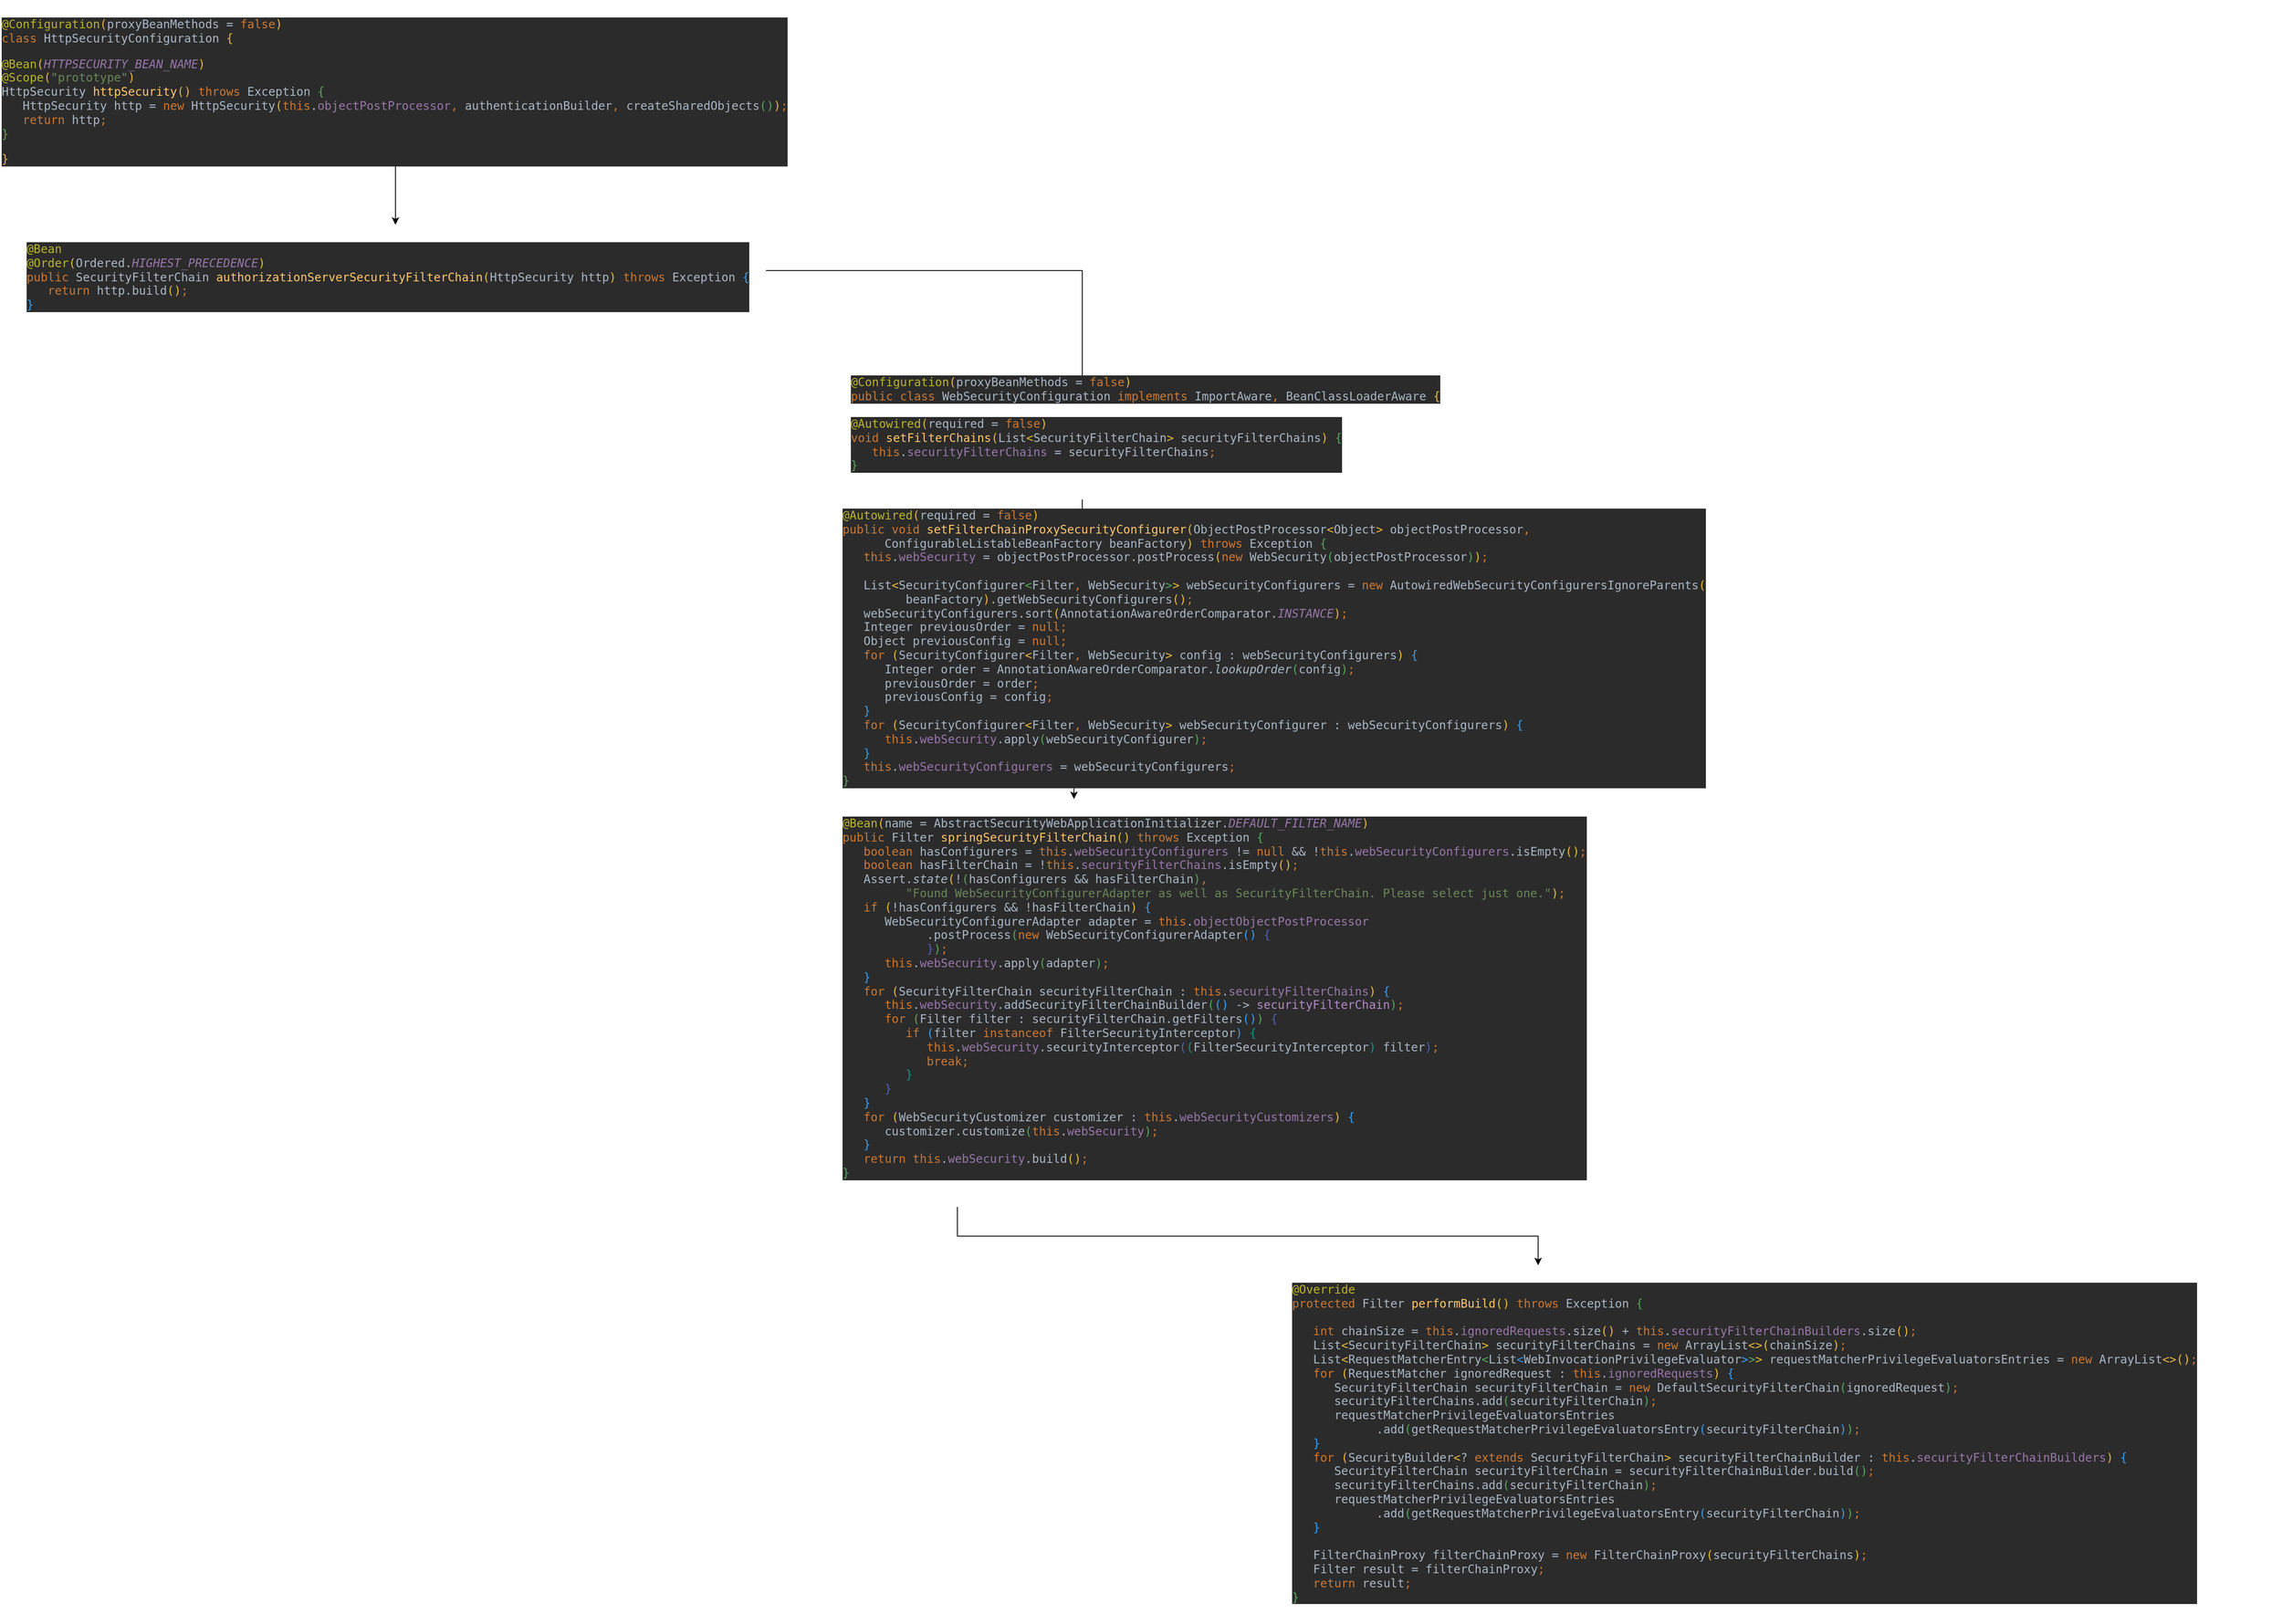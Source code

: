 <mxfile version="20.3.6" type="github">
  <diagram id="nQzbI4wFkc12O309aEYU" name="第 1 页">
    <mxGraphModel dx="1378" dy="936" grid="1" gridSize="10" guides="1" tooltips="1" connect="1" arrows="1" fold="1" page="1" pageScale="1" pageWidth="827" pageHeight="1169" math="0" shadow="0">
      <root>
        <mxCell id="0" />
        <mxCell id="1" parent="0" />
        <mxCell id="Jl6kpFa6PzPxEvhcqufj-4" style="edgeStyle=orthogonalEdgeStyle;rounded=0;orthogonalLoop=1;jettySize=auto;html=1;" edge="1" parent="1" source="Jl6kpFa6PzPxEvhcqufj-1" target="Jl6kpFa6PzPxEvhcqufj-3">
          <mxGeometry relative="1" as="geometry" />
        </mxCell>
        <mxCell id="Jl6kpFa6PzPxEvhcqufj-1" value="&lt;pre style=&quot;background-color:#2b2b2b;color:#a9b7c6;font-family:&#39;JetBrains Mono&#39;,monospace;font-size:10.5pt;&quot;&gt;&lt;pre style=&quot;font-family: &amp;quot;JetBrains Mono&amp;quot;, monospace; font-size: 10.5pt;&quot;&gt;&lt;span style=&quot;color:#bbb529;&quot;&gt;@Configuration&lt;/span&gt;&lt;span style=&quot;color:#e8ba36;&quot;&gt;(&lt;/span&gt;proxyBeanMethods = &lt;span style=&quot;color:#cc7832;&quot;&gt;false&lt;/span&gt;&lt;span style=&quot;color:#e8ba36;&quot;&gt;)&lt;br&gt;&lt;/span&gt;&lt;span style=&quot;color:#cc7832;&quot;&gt;class &lt;/span&gt;HttpSecurityConfiguration &lt;span style=&quot;color:#e8ba36;&quot;&gt;{&lt;/span&gt;&lt;/pre&gt;&lt;pre style=&quot;font-family: &amp;quot;JetBrains Mono&amp;quot;, monospace; font-size: 10.5pt;&quot;&gt;&lt;span style=&quot;color:#bbb529;&quot;&gt;@Bean&lt;/span&gt;&lt;span style=&quot;color:#e8ba36;&quot;&gt;(&lt;/span&gt;&lt;span style=&quot;color:#9876aa;font-style:italic;&quot;&gt;HTTPSECURITY_BEAN_NAME&lt;/span&gt;&lt;span style=&quot;color:#e8ba36;&quot;&gt;)&lt;br&gt;&lt;/span&gt;&lt;span style=&quot;color:#bbb529;&quot;&gt;@Scope&lt;/span&gt;&lt;span style=&quot;color:#e8ba36;&quot;&gt;(&lt;/span&gt;&lt;span style=&quot;color:#6a8759;&quot;&gt;&quot;prototype&quot;&lt;/span&gt;&lt;span style=&quot;color:#e8ba36;&quot;&gt;)&lt;br&gt;&lt;/span&gt;HttpSecurity &lt;span style=&quot;color:#ffc66d;&quot;&gt;httpSecurity&lt;/span&gt;&lt;span style=&quot;color:#e8ba36;&quot;&gt;() &lt;/span&gt;&lt;span style=&quot;color:#cc7832;&quot;&gt;throws &lt;/span&gt;Exception &lt;span style=&quot;color:#54a857;&quot;&gt;{&lt;/span&gt;&lt;span style=&quot;color:#cc7832;&quot;&gt;&lt;br&gt;&lt;/span&gt;&lt;span style=&quot;color:#cc7832;&quot;&gt;   &lt;/span&gt;HttpSecurity http = &lt;span style=&quot;color:#cc7832;&quot;&gt;new &lt;/span&gt;HttpSecurity&lt;span style=&quot;color:#e8ba36;&quot;&gt;(&lt;/span&gt;&lt;span style=&quot;color:#cc7832;&quot;&gt;this&lt;/span&gt;.&lt;span style=&quot;color:#9876aa;&quot;&gt;objectPostProcessor&lt;/span&gt;&lt;span style=&quot;color:#cc7832;&quot;&gt;, &lt;/span&gt;authenticationBuilder&lt;span style=&quot;color:#cc7832;&quot;&gt;, &lt;/span&gt;createSharedObjects&lt;span style=&quot;color:#54a857;&quot;&gt;()&lt;/span&gt;&lt;span style=&quot;color:#e8ba36;&quot;&gt;)&lt;/span&gt;&lt;span style=&quot;color:#cc7832;&quot;&gt;;&lt;/span&gt;&lt;span style=&quot;color:#cc7832;&quot;&gt;&lt;br&gt;&lt;/span&gt;&lt;span style=&quot;color:#cc7832;&quot;&gt;   return &lt;/span&gt;http&lt;span style=&quot;color:#cc7832;&quot;&gt;;&lt;br&gt;&lt;/span&gt;&lt;span style=&quot;color:#54a857;&quot;&gt;}&lt;/span&gt;&lt;/pre&gt;&lt;pre style=&quot;font-family: &amp;quot;JetBrains Mono&amp;quot;, monospace; font-size: 10.5pt;&quot;&gt;&lt;span style=&quot;color:#e8ba36;&quot;&gt;}&lt;/span&gt;&lt;/pre&gt;&lt;/pre&gt;" style="text;whiteSpace=wrap;html=1;" vertex="1" parent="1">
          <mxGeometry x="40" y="80" width="950" height="200" as="geometry" />
        </mxCell>
        <mxCell id="Jl6kpFa6PzPxEvhcqufj-8" style="edgeStyle=orthogonalEdgeStyle;rounded=0;orthogonalLoop=1;jettySize=auto;html=1;" edge="1" parent="1" source="Jl6kpFa6PzPxEvhcqufj-3" target="Jl6kpFa6PzPxEvhcqufj-7">
          <mxGeometry relative="1" as="geometry" />
        </mxCell>
        <mxCell id="Jl6kpFa6PzPxEvhcqufj-3" value="&lt;pre style=&quot;background-color:#2b2b2b;color:#a9b7c6;font-family:&#39;JetBrains Mono&#39;,monospace;font-size:10.5pt;&quot;&gt;&lt;span style=&quot;color:#bbb529;&quot;&gt;@Bean&lt;br&gt;&lt;/span&gt;&lt;span style=&quot;color:#bbb529;&quot;&gt;@Order&lt;/span&gt;&lt;span style=&quot;color:#e8ba36;&quot;&gt;(&lt;/span&gt;Ordered.&lt;span style=&quot;color:#9876aa;font-style:italic;&quot;&gt;HIGHEST_PRECEDENCE&lt;/span&gt;&lt;span style=&quot;color:#e8ba36;&quot;&gt;)&lt;br&gt;&lt;/span&gt;&lt;span style=&quot;color:#cc7832;&quot;&gt;public &lt;/span&gt;SecurityFilterChain &lt;span style=&quot;color:#ffc66d;&quot;&gt;authorizationServerSecurityFilterChain&lt;/span&gt;&lt;span style=&quot;color:#e8ba36;&quot;&gt;(&lt;/span&gt;HttpSecurity http&lt;span style=&quot;color:#e8ba36;&quot;&gt;) &lt;/span&gt;&lt;span style=&quot;color:#cc7832;&quot;&gt;throws &lt;/span&gt;Exception &lt;span style=&quot;color:#359ff4;&quot;&gt;{&lt;/span&gt;&lt;span style=&quot;color:#cc7832;&quot;&gt;&lt;br&gt;&lt;/span&gt;&lt;span style=&quot;color:#cc7832;&quot;&gt;   return &lt;/span&gt;http.build&lt;span style=&quot;color:#e8ba36;&quot;&gt;()&lt;/span&gt;&lt;span style=&quot;color:#cc7832;&quot;&gt;;&lt;br&gt;&lt;/span&gt;&lt;span style=&quot;color:#359ff4;&quot;&gt;}&lt;/span&gt;&lt;/pre&gt;" style="text;whiteSpace=wrap;html=1;" vertex="1" parent="1">
          <mxGeometry x="70" y="350" width="890" height="110" as="geometry" />
        </mxCell>
        <mxCell id="Jl6kpFa6PzPxEvhcqufj-10" style="edgeStyle=orthogonalEdgeStyle;rounded=0;orthogonalLoop=1;jettySize=auto;html=1;" edge="1" parent="1" source="Jl6kpFa6PzPxEvhcqufj-7" target="Jl6kpFa6PzPxEvhcqufj-9">
          <mxGeometry relative="1" as="geometry" />
        </mxCell>
        <mxCell id="Jl6kpFa6PzPxEvhcqufj-7" value="&lt;pre style=&quot;background-color:#2b2b2b;color:#a9b7c6;font-family:&#39;JetBrains Mono&#39;,monospace;font-size:10.5pt;&quot;&gt;&lt;span style=&quot;color:#bbb529;&quot;&gt;@Autowired&lt;/span&gt;&lt;span style=&quot;color:#e8ba36;&quot;&gt;(&lt;/span&gt;required = &lt;span style=&quot;color:#cc7832;&quot;&gt;false&lt;/span&gt;&lt;span style=&quot;color:#e8ba36;&quot;&gt;)&lt;br&gt;&lt;/span&gt;&lt;span style=&quot;color:#cc7832;&quot;&gt;void &lt;/span&gt;&lt;span style=&quot;color:#ffc66d;&quot;&gt;setFilterChains&lt;/span&gt;&lt;span style=&quot;color:#e8ba36;&quot;&gt;(&lt;/span&gt;List&lt;span style=&quot;color:#e8ba36;&quot;&gt;&amp;lt;&lt;/span&gt;SecurityFilterChain&lt;span style=&quot;color:#e8ba36;&quot;&gt;&amp;gt; &lt;/span&gt;securityFilterChains&lt;span style=&quot;color:#e8ba36;&quot;&gt;) &lt;/span&gt;&lt;span style=&quot;color:#54a857;&quot;&gt;{&lt;br&gt;&lt;/span&gt;&lt;span style=&quot;color:#54a857;&quot;&gt;   &lt;/span&gt;&lt;span style=&quot;color:#cc7832;&quot;&gt;this&lt;/span&gt;.&lt;span style=&quot;color:#9876aa;&quot;&gt;securityFilterChains &lt;/span&gt;= securityFilterChains&lt;span style=&quot;color:#cc7832;&quot;&gt;;&lt;br&gt;&lt;/span&gt;&lt;span style=&quot;color:#54a857;&quot;&gt;}&lt;/span&gt;&lt;/pre&gt;" style="text;whiteSpace=wrap;html=1;" vertex="1" parent="1">
          <mxGeometry x="1060" y="560" width="560" height="120" as="geometry" />
        </mxCell>
        <mxCell id="Jl6kpFa6PzPxEvhcqufj-15" style="edgeStyle=orthogonalEdgeStyle;rounded=0;orthogonalLoop=1;jettySize=auto;html=1;exitX=0.25;exitY=1;exitDx=0;exitDy=0;entryX=0.25;entryY=0;entryDx=0;entryDy=0;" edge="1" parent="1" source="Jl6kpFa6PzPxEvhcqufj-9" target="Jl6kpFa6PzPxEvhcqufj-12">
          <mxGeometry relative="1" as="geometry" />
        </mxCell>
        <mxCell id="Jl6kpFa6PzPxEvhcqufj-9" value="&lt;meta charset=&quot;utf-8&quot;&gt;&lt;pre style=&quot;font-style: normal; font-variant-ligatures: normal; font-variant-caps: normal; font-weight: 400; letter-spacing: normal; orphans: 2; text-align: left; text-indent: 0px; text-transform: none; widows: 2; word-spacing: 0px; -webkit-text-stroke-width: 0px; text-decoration-thickness: initial; text-decoration-style: initial; text-decoration-color: initial; background-color: rgb(43, 43, 43); color: rgb(169, 183, 198); font-family: &amp;quot;JetBrains Mono&amp;quot;, monospace; font-size: 10.5pt;&quot;&gt;&lt;span style=&quot;color: rgb(187, 181, 41);&quot;&gt;@Bean&lt;/span&gt;&lt;span style=&quot;color: rgb(232, 186, 54);&quot;&gt;(&lt;/span&gt;name = AbstractSecurityWebApplicationInitializer.&lt;span style=&quot;color: rgb(152, 118, 170); font-style: italic;&quot;&gt;DEFAULT_FILTER_NAME&lt;/span&gt;&lt;span style=&quot;color: rgb(232, 186, 54);&quot;&gt;)&lt;br&gt;&lt;/span&gt;&lt;span style=&quot;color: rgb(204, 120, 50);&quot;&gt;public &lt;/span&gt;Filter &lt;span style=&quot;color: rgb(255, 198, 109);&quot;&gt;springSecurityFilterChain&lt;/span&gt;&lt;span style=&quot;color: rgb(232, 186, 54);&quot;&gt;() &lt;/span&gt;&lt;span style=&quot;color: rgb(204, 120, 50);&quot;&gt;throws &lt;/span&gt;Exception &lt;span style=&quot;color: rgb(84, 168, 87);&quot;&gt;{&lt;br&gt;&lt;/span&gt;&lt;span style=&quot;color: rgb(84, 168, 87);&quot;&gt;   &lt;/span&gt;&lt;span style=&quot;color: rgb(204, 120, 50);&quot;&gt;boolean &lt;/span&gt;hasConfigurers = &lt;span style=&quot;color: rgb(204, 120, 50);&quot;&gt;this&lt;/span&gt;.&lt;span style=&quot;color: rgb(152, 118, 170);&quot;&gt;webSecurityConfigurers &lt;/span&gt;!= &lt;span style=&quot;color: rgb(204, 120, 50);&quot;&gt;null &lt;/span&gt;&amp;amp;&amp;amp; !&lt;span style=&quot;color: rgb(204, 120, 50);&quot;&gt;this&lt;/span&gt;.&lt;span style=&quot;color: rgb(152, 118, 170);&quot;&gt;webSecurityConfigurers&lt;/span&gt;.isEmpty&lt;span style=&quot;color: rgb(232, 186, 54);&quot;&gt;()&lt;/span&gt;&lt;span style=&quot;color: rgb(204, 120, 50);&quot;&gt;;&lt;br&gt;&lt;/span&gt;&lt;span style=&quot;color: rgb(204, 120, 50);&quot;&gt;   boolean &lt;/span&gt;hasFilterChain = !&lt;span style=&quot;color: rgb(204, 120, 50);&quot;&gt;this&lt;/span&gt;.&lt;span style=&quot;color: rgb(152, 118, 170);&quot;&gt;securityFilterChains&lt;/span&gt;.isEmpty&lt;span style=&quot;color: rgb(232, 186, 54);&quot;&gt;()&lt;/span&gt;&lt;span style=&quot;color: rgb(204, 120, 50);&quot;&gt;;&lt;br&gt;&lt;/span&gt;&lt;span style=&quot;color: rgb(204, 120, 50);&quot;&gt;   &lt;/span&gt;Assert.&lt;span style=&quot;font-style: italic;&quot;&gt;state&lt;/span&gt;&lt;span style=&quot;color: rgb(232, 186, 54);&quot;&gt;(&lt;/span&gt;!&lt;span style=&quot;color: rgb(84, 168, 87);&quot;&gt;(&lt;/span&gt;hasConfigurers &amp;amp;&amp;amp; hasFilterChain&lt;span style=&quot;color: rgb(84, 168, 87);&quot;&gt;)&lt;/span&gt;&lt;span style=&quot;color: rgb(204, 120, 50);&quot;&gt;,&lt;br&gt;&lt;/span&gt;&lt;span style=&quot;color: rgb(204, 120, 50);&quot;&gt;         &lt;/span&gt;&lt;span style=&quot;color: rgb(106, 135, 89);&quot;&gt;&quot;Found WebSecurityConfigurerAdapter as well as SecurityFilterChain. Please select just one.&quot;&lt;/span&gt;&lt;span style=&quot;color: rgb(232, 186, 54);&quot;&gt;)&lt;/span&gt;&lt;span style=&quot;color: rgb(204, 120, 50);&quot;&gt;;&lt;br&gt;&lt;/span&gt;&lt;span style=&quot;color: rgb(204, 120, 50);&quot;&gt;   if &lt;/span&gt;&lt;span style=&quot;color: rgb(232, 186, 54);&quot;&gt;(&lt;/span&gt;!hasConfigurers &amp;amp;&amp;amp; !hasFilterChain&lt;span style=&quot;color: rgb(232, 186, 54);&quot;&gt;) &lt;/span&gt;&lt;span style=&quot;color: rgb(53, 159, 244);&quot;&gt;{&lt;br&gt;&lt;/span&gt;&lt;span style=&quot;color: rgb(53, 159, 244);&quot;&gt;      &lt;/span&gt;WebSecurityConfigurerAdapter adapter = &lt;span style=&quot;color: rgb(204, 120, 50);&quot;&gt;this&lt;/span&gt;.&lt;span style=&quot;color: rgb(152, 118, 170);&quot;&gt;objectObjectPostProcessor&lt;br&gt;&lt;/span&gt;&lt;span style=&quot;color: rgb(152, 118, 170);&quot;&gt;            &lt;/span&gt;.postProcess&lt;span style=&quot;color: rgb(84, 168, 87);&quot;&gt;(&lt;/span&gt;&lt;span style=&quot;color: rgb(204, 120, 50);&quot;&gt;new &lt;/span&gt;WebSecurityConfigurerAdapter&lt;span style=&quot;color: rgb(53, 159, 244);&quot;&gt;() &lt;/span&gt;&lt;span style=&quot;color: rgb(80, 96, 187);&quot;&gt;{&lt;br&gt;&lt;/span&gt;&lt;span style=&quot;color: rgb(80, 96, 187);&quot;&gt;            }&lt;/span&gt;&lt;span style=&quot;color: rgb(84, 168, 87);&quot;&gt;)&lt;/span&gt;&lt;span style=&quot;color: rgb(204, 120, 50);&quot;&gt;;&lt;br&gt;&lt;/span&gt;&lt;span style=&quot;color: rgb(204, 120, 50);&quot;&gt;      this&lt;/span&gt;.&lt;span style=&quot;color: rgb(152, 118, 170);&quot;&gt;webSecurity&lt;/span&gt;.apply&lt;span style=&quot;color: rgb(84, 168, 87);&quot;&gt;(&lt;/span&gt;adapter&lt;span style=&quot;color: rgb(84, 168, 87);&quot;&gt;)&lt;/span&gt;&lt;span style=&quot;color: rgb(204, 120, 50);&quot;&gt;;&lt;br&gt;&lt;/span&gt;&lt;span style=&quot;color: rgb(204, 120, 50);&quot;&gt;   &lt;/span&gt;&lt;span style=&quot;color: rgb(53, 159, 244);&quot;&gt;}&lt;br&gt;&lt;/span&gt;&lt;span style=&quot;color: rgb(53, 159, 244);&quot;&gt;   &lt;/span&gt;&lt;span style=&quot;color: rgb(204, 120, 50);&quot;&gt;for &lt;/span&gt;&lt;span style=&quot;color: rgb(232, 186, 54);&quot;&gt;(&lt;/span&gt;SecurityFilterChain securityFilterChain : &lt;span style=&quot;color: rgb(204, 120, 50);&quot;&gt;this&lt;/span&gt;.&lt;span style=&quot;color: rgb(152, 118, 170);&quot;&gt;securityFilterChains&lt;/span&gt;&lt;span style=&quot;color: rgb(232, 186, 54);&quot;&gt;) &lt;/span&gt;&lt;span style=&quot;color: rgb(53, 159, 244);&quot;&gt;{&lt;br&gt;&lt;/span&gt;&lt;span style=&quot;color: rgb(53, 159, 244);&quot;&gt;      &lt;/span&gt;&lt;span style=&quot;color: rgb(204, 120, 50);&quot;&gt;this&lt;/span&gt;.&lt;span style=&quot;color: rgb(152, 118, 170);&quot;&gt;webSecurity&lt;/span&gt;.addSecurityFilterChainBuilder&lt;span style=&quot;color: rgb(84, 168, 87);&quot;&gt;(&lt;/span&gt;&lt;span style=&quot;color: rgb(53, 159, 244);&quot;&gt;() &lt;/span&gt;-&amp;gt; &lt;span style=&quot;color: rgb(179, 137, 197);&quot;&gt;securityFilterChain&lt;/span&gt;&lt;span style=&quot;color: rgb(84, 168, 87);&quot;&gt;)&lt;/span&gt;&lt;span style=&quot;color: rgb(204, 120, 50);&quot;&gt;;&lt;br&gt;&lt;/span&gt;&lt;span style=&quot;color: rgb(204, 120, 50);&quot;&gt;      for &lt;/span&gt;&lt;span style=&quot;color: rgb(84, 168, 87);&quot;&gt;(&lt;/span&gt;Filter filter : securityFilterChain.getFilters&lt;span style=&quot;color: rgb(53, 159, 244);&quot;&gt;()&lt;/span&gt;&lt;span style=&quot;color: rgb(84, 168, 87);&quot;&gt;) &lt;/span&gt;&lt;span style=&quot;color: rgb(80, 96, 187);&quot;&gt;{&lt;br&gt;&lt;/span&gt;&lt;span style=&quot;color: rgb(80, 96, 187);&quot;&gt;         &lt;/span&gt;&lt;span style=&quot;color: rgb(204, 120, 50);&quot;&gt;if &lt;/span&gt;&lt;span style=&quot;color: rgb(53, 159, 244);&quot;&gt;(&lt;/span&gt;filter &lt;span style=&quot;color: rgb(204, 120, 50);&quot;&gt;instanceof &lt;/span&gt;FilterSecurityInterceptor&lt;span style=&quot;color: rgb(53, 159, 244);&quot;&gt;) &lt;/span&gt;&lt;span style=&quot;color: rgb(23, 147, 135);&quot;&gt;{&lt;br&gt;&lt;/span&gt;&lt;span style=&quot;color: rgb(23, 147, 135);&quot;&gt;            &lt;/span&gt;&lt;span style=&quot;color: rgb(204, 120, 50);&quot;&gt;this&lt;/span&gt;.&lt;span style=&quot;color: rgb(152, 118, 170);&quot;&gt;webSecurity&lt;/span&gt;.securityInterceptor&lt;span style=&quot;color: rgb(80, 96, 187);&quot;&gt;(&lt;/span&gt;&lt;span style=&quot;color: rgb(23, 147, 135);&quot;&gt;(&lt;/span&gt;FilterSecurityInterceptor&lt;span style=&quot;color: rgb(23, 147, 135);&quot;&gt;) &lt;/span&gt;filter&lt;span style=&quot;color: rgb(80, 96, 187);&quot;&gt;)&lt;/span&gt;&lt;span style=&quot;color: rgb(204, 120, 50);&quot;&gt;;&lt;br&gt;&lt;/span&gt;&lt;span style=&quot;color: rgb(204, 120, 50);&quot;&gt;            break;&lt;br&gt;&lt;/span&gt;&lt;span style=&quot;color: rgb(204, 120, 50);&quot;&gt;         &lt;/span&gt;&lt;span style=&quot;color: rgb(23, 147, 135);&quot;&gt;}&lt;br&gt;&lt;/span&gt;&lt;span style=&quot;color: rgb(23, 147, 135);&quot;&gt;      &lt;/span&gt;&lt;span style=&quot;color: rgb(80, 96, 187);&quot;&gt;}&lt;br&gt;&lt;/span&gt;&lt;span style=&quot;color: rgb(80, 96, 187);&quot;&gt;   &lt;/span&gt;&lt;span style=&quot;color: rgb(53, 159, 244);&quot;&gt;}&lt;br&gt;&lt;/span&gt;&lt;span style=&quot;color: rgb(53, 159, 244);&quot;&gt;   &lt;/span&gt;&lt;span style=&quot;color: rgb(204, 120, 50);&quot;&gt;for &lt;/span&gt;&lt;span style=&quot;color: rgb(232, 186, 54);&quot;&gt;(&lt;/span&gt;WebSecurityCustomizer customizer : &lt;span style=&quot;color: rgb(204, 120, 50);&quot;&gt;this&lt;/span&gt;.&lt;span style=&quot;color: rgb(152, 118, 170);&quot;&gt;webSecurityCustomizers&lt;/span&gt;&lt;span style=&quot;color: rgb(232, 186, 54);&quot;&gt;) &lt;/span&gt;&lt;span style=&quot;color: rgb(53, 159, 244);&quot;&gt;{&lt;br&gt;&lt;/span&gt;&lt;span style=&quot;color: rgb(53, 159, 244);&quot;&gt;      &lt;/span&gt;customizer.customize&lt;span style=&quot;color: rgb(84, 168, 87);&quot;&gt;(&lt;/span&gt;&lt;span style=&quot;color: rgb(204, 120, 50);&quot;&gt;this&lt;/span&gt;.&lt;span style=&quot;color: rgb(152, 118, 170);&quot;&gt;webSecurity&lt;/span&gt;&lt;span style=&quot;color: rgb(84, 168, 87);&quot;&gt;)&lt;/span&gt;&lt;span style=&quot;color: rgb(204, 120, 50);&quot;&gt;;&lt;br&gt;&lt;/span&gt;&lt;span style=&quot;color: rgb(204, 120, 50);&quot;&gt;   &lt;/span&gt;&lt;span style=&quot;color: rgb(53, 159, 244);&quot;&gt;}&lt;br&gt;&lt;/span&gt;&lt;span style=&quot;color: rgb(53, 159, 244);&quot;&gt;   &lt;/span&gt;&lt;span style=&quot;color: rgb(204, 120, 50);&quot;&gt;return this&lt;/span&gt;.&lt;span style=&quot;color: rgb(152, 118, 170);&quot;&gt;webSecurity&lt;/span&gt;.build&lt;span style=&quot;color: rgb(232, 186, 54);&quot;&gt;()&lt;/span&gt;&lt;span style=&quot;color: rgb(204, 120, 50);&quot;&gt;;&lt;br&gt;&lt;/span&gt;&lt;span style=&quot;color: rgb(84, 168, 87);&quot;&gt;}&lt;/span&gt;&lt;/pre&gt;" style="text;whiteSpace=wrap;html=1;" vertex="1" parent="1">
          <mxGeometry x="1050" y="1040" width="560" height="490" as="geometry" />
        </mxCell>
        <mxCell id="Jl6kpFa6PzPxEvhcqufj-12" value="&lt;pre style=&quot;background-color:#2b2b2b;color:#a9b7c6;font-family:&#39;JetBrains Mono&#39;,monospace;font-size:10.5pt;&quot;&gt;&lt;span style=&quot;color:#bbb529;&quot;&gt;@Override&lt;br&gt;&lt;/span&gt;&lt;span style=&quot;color:#cc7832;&quot;&gt;protected &lt;/span&gt;Filter &lt;span style=&quot;color:#ffc66d;&quot;&gt;performBuild&lt;/span&gt;&lt;span style=&quot;color:#e8ba36;&quot;&gt;() &lt;/span&gt;&lt;span style=&quot;color:#cc7832;&quot;&gt;throws &lt;/span&gt;Exception &lt;span style=&quot;color:#54a857;&quot;&gt;{&lt;br&gt;&lt;/span&gt;&lt;span style=&quot;color:#54a857;&quot;&gt;  &lt;/span&gt;&lt;span style=&quot;color:#cc7832;&quot;&gt;&lt;br&gt;&lt;/span&gt;&lt;span style=&quot;color:#cc7832;&quot;&gt;   int &lt;/span&gt;chainSize = &lt;span style=&quot;color:#cc7832;&quot;&gt;this&lt;/span&gt;.&lt;span style=&quot;color:#9876aa;&quot;&gt;ignoredRequests&lt;/span&gt;.size&lt;span style=&quot;color:#e8ba36;&quot;&gt;() &lt;/span&gt;+ &lt;span style=&quot;color:#cc7832;&quot;&gt;this&lt;/span&gt;.&lt;span style=&quot;color:#9876aa;&quot;&gt;securityFilterChainBuilders&lt;/span&gt;.size&lt;span style=&quot;color:#e8ba36;&quot;&gt;()&lt;/span&gt;&lt;span style=&quot;color:#cc7832;&quot;&gt;;&lt;br&gt;&lt;/span&gt;&lt;span style=&quot;color:#cc7832;&quot;&gt;   &lt;/span&gt;List&lt;span style=&quot;color:#e8ba36;&quot;&gt;&amp;lt;&lt;/span&gt;SecurityFilterChain&lt;span style=&quot;color:#e8ba36;&quot;&gt;&amp;gt; &lt;/span&gt;securityFilterChains = &lt;span style=&quot;color:#cc7832;&quot;&gt;new &lt;/span&gt;ArrayList&lt;span style=&quot;color:#e8ba36;&quot;&gt;&amp;lt;&amp;gt;(&lt;/span&gt;chainSize&lt;span style=&quot;color:#e8ba36;&quot;&gt;)&lt;/span&gt;&lt;span style=&quot;color:#cc7832;&quot;&gt;;&lt;br&gt;&lt;/span&gt;&lt;span style=&quot;color:#cc7832;&quot;&gt;   &lt;/span&gt;List&lt;span style=&quot;color:#e8ba36;&quot;&gt;&amp;lt;&lt;/span&gt;RequestMatcherEntry&lt;span style=&quot;color:#54a857;&quot;&gt;&amp;lt;&lt;/span&gt;List&lt;span style=&quot;color:#359ff4;&quot;&gt;&amp;lt;&lt;/span&gt;WebInvocationPrivilegeEvaluator&lt;span style=&quot;color:#359ff4;&quot;&gt;&amp;gt;&lt;/span&gt;&lt;span style=&quot;color:#54a857;&quot;&gt;&amp;gt;&lt;/span&gt;&lt;span style=&quot;color:#e8ba36;&quot;&gt;&amp;gt; &lt;/span&gt;requestMatcherPrivilegeEvaluatorsEntries = &lt;span style=&quot;color:#cc7832;&quot;&gt;new &lt;/span&gt;ArrayList&lt;span style=&quot;color:#e8ba36;&quot;&gt;&amp;lt;&amp;gt;()&lt;/span&gt;&lt;span style=&quot;color:#cc7832;&quot;&gt;;&lt;br&gt;&lt;/span&gt;&lt;span style=&quot;color:#cc7832;&quot;&gt;   for &lt;/span&gt;&lt;span style=&quot;color:#e8ba36;&quot;&gt;(&lt;/span&gt;RequestMatcher ignoredRequest : &lt;span style=&quot;color:#cc7832;&quot;&gt;this&lt;/span&gt;.&lt;span style=&quot;color:#9876aa;&quot;&gt;ignoredRequests&lt;/span&gt;&lt;span style=&quot;color:#e8ba36;&quot;&gt;) &lt;/span&gt;&lt;span style=&quot;color:#359ff4;&quot;&gt;{&lt;/span&gt;&lt;span style=&quot;color:#cc7832;&quot;&gt;&lt;br&gt;&lt;/span&gt;&lt;span style=&quot;color:#cc7832;&quot;&gt;      &lt;/span&gt;SecurityFilterChain securityFilterChain = &lt;span style=&quot;color:#cc7832;&quot;&gt;new &lt;/span&gt;DefaultSecurityFilterChain&lt;span style=&quot;color:#54a857;&quot;&gt;(&lt;/span&gt;ignoredRequest&lt;span style=&quot;color:#54a857;&quot;&gt;)&lt;/span&gt;&lt;span style=&quot;color:#cc7832;&quot;&gt;;&lt;br&gt;&lt;/span&gt;&lt;span style=&quot;color:#cc7832;&quot;&gt;      &lt;/span&gt;securityFilterChains.add&lt;span style=&quot;color:#54a857;&quot;&gt;(&lt;/span&gt;securityFilterChain&lt;span style=&quot;color:#54a857;&quot;&gt;)&lt;/span&gt;&lt;span style=&quot;color:#cc7832;&quot;&gt;;&lt;br&gt;&lt;/span&gt;&lt;span style=&quot;color:#cc7832;&quot;&gt;      &lt;/span&gt;requestMatcherPrivilegeEvaluatorsEntries&lt;br&gt;            .add&lt;span style=&quot;color:#54a857;&quot;&gt;(&lt;/span&gt;getRequestMatcherPrivilegeEvaluatorsEntry&lt;span style=&quot;color:#359ff4;&quot;&gt;(&lt;/span&gt;securityFilterChain&lt;span style=&quot;color:#359ff4;&quot;&gt;)&lt;/span&gt;&lt;span style=&quot;color:#54a857;&quot;&gt;)&lt;/span&gt;&lt;span style=&quot;color:#cc7832;&quot;&gt;;&lt;br&gt;&lt;/span&gt;&lt;span style=&quot;color:#cc7832;&quot;&gt;   &lt;/span&gt;&lt;span style=&quot;color:#359ff4;&quot;&gt;}&lt;br&gt;&lt;/span&gt;&lt;span style=&quot;color:#359ff4;&quot;&gt;   &lt;/span&gt;&lt;span style=&quot;color:#cc7832;&quot;&gt;for &lt;/span&gt;&lt;span style=&quot;color:#e8ba36;&quot;&gt;(&lt;/span&gt;SecurityBuilder&lt;span style=&quot;color:#e8ba36;&quot;&gt;&amp;lt;&lt;/span&gt;? &lt;span style=&quot;color:#cc7832;&quot;&gt;extends &lt;/span&gt;SecurityFilterChain&lt;span style=&quot;color:#e8ba36;&quot;&gt;&amp;gt; &lt;/span&gt;securityFilterChainBuilder : &lt;span style=&quot;color:#cc7832;&quot;&gt;this&lt;/span&gt;.&lt;span style=&quot;color:#9876aa;&quot;&gt;securityFilterChainBuilders&lt;/span&gt;&lt;span style=&quot;color:#e8ba36;&quot;&gt;) &lt;/span&gt;&lt;span style=&quot;color:#359ff4;&quot;&gt;{&lt;br&gt;&lt;/span&gt;&lt;span style=&quot;color:#359ff4;&quot;&gt;      &lt;/span&gt;SecurityFilterChain securityFilterChain = securityFilterChainBuilder.build&lt;span style=&quot;color:#54a857;&quot;&gt;()&lt;/span&gt;&lt;span style=&quot;color:#cc7832;&quot;&gt;;&lt;br&gt;&lt;/span&gt;&lt;span style=&quot;color:#cc7832;&quot;&gt;      &lt;/span&gt;securityFilterChains.add&lt;span style=&quot;color:#54a857;&quot;&gt;(&lt;/span&gt;securityFilterChain&lt;span style=&quot;color:#54a857;&quot;&gt;)&lt;/span&gt;&lt;span style=&quot;color:#cc7832;&quot;&gt;;&lt;br&gt;&lt;/span&gt;&lt;span style=&quot;color:#cc7832;&quot;&gt;      &lt;/span&gt;requestMatcherPrivilegeEvaluatorsEntries&lt;br&gt;            .add&lt;span style=&quot;color:#54a857;&quot;&gt;(&lt;/span&gt;getRequestMatcherPrivilegeEvaluatorsEntry&lt;span style=&quot;color:#359ff4;&quot;&gt;(&lt;/span&gt;securityFilterChain&lt;span style=&quot;color:#359ff4;&quot;&gt;)&lt;/span&gt;&lt;span style=&quot;color:#54a857;&quot;&gt;)&lt;/span&gt;&lt;span style=&quot;color:#cc7832;&quot;&gt;;&lt;br&gt;&lt;/span&gt;&lt;span style=&quot;color:#cc7832;&quot;&gt;   &lt;/span&gt;&lt;span style=&quot;color:#359ff4;&quot;&gt;}&lt;br&gt;&lt;/span&gt;&lt;span style=&quot;color:#359ff4;&quot;&gt;&lt;br&gt;&lt;/span&gt;&lt;span style=&quot;color:#359ff4;&quot;&gt;   &lt;/span&gt;FilterChainProxy filterChainProxy = &lt;span style=&quot;color:#cc7832;&quot;&gt;new &lt;/span&gt;FilterChainProxy&lt;span style=&quot;color:#e8ba36;&quot;&gt;(&lt;/span&gt;securityFilterChains&lt;span style=&quot;color:#e8ba36;&quot;&gt;)&lt;/span&gt;&lt;span style=&quot;color:#cc7832;&quot;&gt;;&lt;/span&gt;&lt;span style=&quot;color:#cc7832;&quot;&gt;&lt;br&gt;&lt;/span&gt;&lt;span style=&quot;color:#cc7832;&quot;&gt;   &lt;/span&gt;Filter result = filterChainProxy&lt;span style=&quot;color:#cc7832;&quot;&gt;;&lt;/span&gt;&lt;span style=&quot;color:#cc7832;&quot;&gt;&lt;br&gt;&lt;/span&gt;&lt;span style=&quot;color:#cc7832;&quot;&gt;   return &lt;/span&gt;result&lt;span style=&quot;color:#cc7832;&quot;&gt;;&lt;br&gt;&lt;/span&gt;&lt;span style=&quot;color:#54a857;&quot;&gt;}&lt;/span&gt;&lt;/pre&gt;" style="text;whiteSpace=wrap;html=1;" vertex="1" parent="1">
          <mxGeometry x="1590" y="1600" width="1190" height="430" as="geometry" />
        </mxCell>
        <mxCell id="Jl6kpFa6PzPxEvhcqufj-13" value="&lt;pre style=&quot;background-color:#2b2b2b;color:#a9b7c6;font-family:&#39;JetBrains Mono&#39;,monospace;font-size:10.5pt;&quot;&gt;&lt;span style=&quot;color:#bbb529;&quot;&gt;@Configuration&lt;/span&gt;&lt;span style=&quot;color:#e8ba36;&quot;&gt;(&lt;/span&gt;proxyBeanMethods = &lt;span style=&quot;color:#cc7832;&quot;&gt;false&lt;/span&gt;&lt;span style=&quot;color:#e8ba36;&quot;&gt;)&lt;br&gt;&lt;/span&gt;&lt;span style=&quot;color:#cc7832;&quot;&gt;public class &lt;/span&gt;WebSecurityConfiguration &lt;span style=&quot;color:#cc7832;&quot;&gt;implements &lt;/span&gt;ImportAware&lt;span style=&quot;color:#cc7832;&quot;&gt;, &lt;/span&gt;BeanClassLoaderAware &lt;span style=&quot;color:#e8ba36;&quot;&gt;{&lt;/span&gt;&lt;/pre&gt;" style="text;whiteSpace=wrap;html=1;" vertex="1" parent="1">
          <mxGeometry x="1060" y="510" width="560" height="90" as="geometry" />
        </mxCell>
        <mxCell id="Jl6kpFa6PzPxEvhcqufj-14" value="&lt;pre style=&quot;background-color:#2b2b2b;color:#a9b7c6;font-family:&#39;JetBrains Mono&#39;,monospace;font-size:10.5pt;&quot;&gt;&lt;span style=&quot;color:#bbb529;&quot;&gt;@Autowired&lt;/span&gt;&lt;span style=&quot;color:#e8ba36;&quot;&gt;(&lt;/span&gt;required = &lt;span style=&quot;color:#cc7832;&quot;&gt;false&lt;/span&gt;&lt;span style=&quot;color:#e8ba36;&quot;&gt;)&lt;br&gt;&lt;/span&gt;&lt;span style=&quot;color:#cc7832;&quot;&gt;public void &lt;/span&gt;&lt;span style=&quot;color:#ffc66d;&quot;&gt;setFilterChainProxySecurityConfigurer&lt;/span&gt;&lt;span style=&quot;color:#e8ba36;&quot;&gt;(&lt;/span&gt;ObjectPostProcessor&lt;span style=&quot;color:#e8ba36;&quot;&gt;&amp;lt;&lt;/span&gt;Object&lt;span style=&quot;color:#e8ba36;&quot;&gt;&amp;gt; &lt;/span&gt;objectPostProcessor&lt;span style=&quot;color:#cc7832;&quot;&gt;,&lt;br&gt;&lt;/span&gt;&lt;span style=&quot;color:#cc7832;&quot;&gt;      &lt;/span&gt;ConfigurableListableBeanFactory beanFactory&lt;span style=&quot;color:#e8ba36;&quot;&gt;) &lt;/span&gt;&lt;span style=&quot;color:#cc7832;&quot;&gt;throws &lt;/span&gt;Exception &lt;span style=&quot;color:#54a857;&quot;&gt;{&lt;br&gt;&lt;/span&gt;&lt;span style=&quot;color:#54a857;&quot;&gt;   &lt;/span&gt;&lt;span style=&quot;color:#cc7832;&quot;&gt;this&lt;/span&gt;.&lt;span style=&quot;color:#9876aa;&quot;&gt;webSecurity &lt;/span&gt;= objectPostProcessor.postProcess&lt;span style=&quot;color:#e8ba36;&quot;&gt;(&lt;/span&gt;&lt;span style=&quot;color:#cc7832;&quot;&gt;new &lt;/span&gt;WebSecurity&lt;span style=&quot;color:#54a857;&quot;&gt;(&lt;/span&gt;objectPostProcessor&lt;span style=&quot;color:#54a857;&quot;&gt;)&lt;/span&gt;&lt;span style=&quot;color:#e8ba36;&quot;&gt;)&lt;/span&gt;&lt;span style=&quot;color:#cc7832;&quot;&gt;;&lt;br&gt;&lt;/span&gt;&lt;span style=&quot;color:#359ff4;&quot;&gt;&lt;br&gt;&lt;/span&gt;&lt;span style=&quot;color:#359ff4;&quot;&gt;   &lt;/span&gt;List&lt;span style=&quot;color:#e8ba36;&quot;&gt;&amp;lt;&lt;/span&gt;SecurityConfigurer&lt;span style=&quot;color:#54a857;&quot;&gt;&amp;lt;&lt;/span&gt;Filter&lt;span style=&quot;color:#cc7832;&quot;&gt;, &lt;/span&gt;WebSecurity&lt;span style=&quot;color:#54a857;&quot;&gt;&amp;gt;&lt;/span&gt;&lt;span style=&quot;color:#e8ba36;&quot;&gt;&amp;gt; &lt;/span&gt;webSecurityConfigurers = &lt;span style=&quot;color:#cc7832;&quot;&gt;new &lt;/span&gt;AutowiredWebSecurityConfigurersIgnoreParents&lt;span style=&quot;color:#e8ba36;&quot;&gt;(&lt;br&gt;&lt;/span&gt;&lt;span style=&quot;color:#e8ba36;&quot;&gt;         &lt;/span&gt;beanFactory&lt;span style=&quot;color:#e8ba36;&quot;&gt;)&lt;/span&gt;.getWebSecurityConfigurers&lt;span style=&quot;color:#e8ba36;&quot;&gt;()&lt;/span&gt;&lt;span style=&quot;color:#cc7832;&quot;&gt;;&lt;br&gt;&lt;/span&gt;&lt;span style=&quot;color:#cc7832;&quot;&gt;   &lt;/span&gt;webSecurityConfigurers.sort&lt;span style=&quot;color:#e8ba36;&quot;&gt;(&lt;/span&gt;AnnotationAwareOrderComparator.&lt;span style=&quot;color:#9876aa;font-style:italic;&quot;&gt;INSTANCE&lt;/span&gt;&lt;span style=&quot;color:#e8ba36;&quot;&gt;)&lt;/span&gt;&lt;span style=&quot;color:#cc7832;&quot;&gt;;&lt;br&gt;&lt;/span&gt;&lt;span style=&quot;color:#cc7832;&quot;&gt;   &lt;/span&gt;Integer previousOrder = &lt;span style=&quot;color:#cc7832;&quot;&gt;null;&lt;br&gt;&lt;/span&gt;&lt;span style=&quot;color:#cc7832;&quot;&gt;   &lt;/span&gt;Object previousConfig = &lt;span style=&quot;color:#cc7832;&quot;&gt;null;&lt;br&gt;&lt;/span&gt;&lt;span style=&quot;color:#cc7832;&quot;&gt;   for &lt;/span&gt;&lt;span style=&quot;color:#e8ba36;&quot;&gt;(&lt;/span&gt;SecurityConfigurer&lt;span style=&quot;color:#e8ba36;&quot;&gt;&amp;lt;&lt;/span&gt;Filter&lt;span style=&quot;color:#cc7832;&quot;&gt;, &lt;/span&gt;WebSecurity&lt;span style=&quot;color:#e8ba36;&quot;&gt;&amp;gt; &lt;/span&gt;config : webSecurityConfigurers&lt;span style=&quot;color:#e8ba36;&quot;&gt;) &lt;/span&gt;&lt;span style=&quot;color:#359ff4;&quot;&gt;{&lt;br&gt;&lt;/span&gt;&lt;span style=&quot;color:#359ff4;&quot;&gt;      &lt;/span&gt;Integer order = AnnotationAwareOrderComparator.&lt;span style=&quot;font-style:italic;&quot;&gt;lookupOrder&lt;/span&gt;&lt;span style=&quot;color:#54a857;&quot;&gt;(&lt;/span&gt;config&lt;span style=&quot;color:#54a857;&quot;&gt;)&lt;/span&gt;&lt;span style=&quot;color:#cc7832;&quot;&gt;;&lt;/span&gt;&lt;span style=&quot;color:#5060bb;&quot;&gt;&lt;br&gt;&lt;/span&gt;&lt;span style=&quot;color:#5060bb;&quot;&gt;      &lt;/span&gt;previousOrder = order&lt;span style=&quot;color:#cc7832;&quot;&gt;;&lt;br&gt;&lt;/span&gt;&lt;span style=&quot;color:#cc7832;&quot;&gt;      &lt;/span&gt;previousConfig = config&lt;span style=&quot;color:#cc7832;&quot;&gt;;&lt;br&gt;&lt;/span&gt;&lt;span style=&quot;color:#cc7832;&quot;&gt;   &lt;/span&gt;&lt;span style=&quot;color:#359ff4;&quot;&gt;}&lt;br&gt;&lt;/span&gt;&lt;span style=&quot;color:#359ff4;&quot;&gt;   &lt;/span&gt;&lt;span style=&quot;color:#cc7832;&quot;&gt;for &lt;/span&gt;&lt;span style=&quot;color:#e8ba36;&quot;&gt;(&lt;/span&gt;SecurityConfigurer&lt;span style=&quot;color:#e8ba36;&quot;&gt;&amp;lt;&lt;/span&gt;Filter&lt;span style=&quot;color:#cc7832;&quot;&gt;, &lt;/span&gt;WebSecurity&lt;span style=&quot;color:#e8ba36;&quot;&gt;&amp;gt; &lt;/span&gt;webSecurityConfigurer : webSecurityConfigurers&lt;span style=&quot;color:#e8ba36;&quot;&gt;) &lt;/span&gt;&lt;span style=&quot;color:#359ff4;&quot;&gt;{&lt;br&gt;&lt;/span&gt;&lt;span style=&quot;color:#359ff4;&quot;&gt;      &lt;/span&gt;&lt;span style=&quot;color:#cc7832;&quot;&gt;this&lt;/span&gt;.&lt;span style=&quot;color:#9876aa;&quot;&gt;webSecurity&lt;/span&gt;.apply&lt;span style=&quot;color:#54a857;&quot;&gt;(&lt;/span&gt;webSecurityConfigurer&lt;span style=&quot;color:#54a857;&quot;&gt;)&lt;/span&gt;&lt;span style=&quot;color:#cc7832;&quot;&gt;;&lt;br&gt;&lt;/span&gt;&lt;span style=&quot;color:#cc7832;&quot;&gt;   &lt;/span&gt;&lt;span style=&quot;color:#359ff4;&quot;&gt;}&lt;br&gt;&lt;/span&gt;&lt;span style=&quot;color:#359ff4;&quot;&gt;   &lt;/span&gt;&lt;span style=&quot;color:#cc7832;&quot;&gt;this&lt;/span&gt;.&lt;span style=&quot;color:#9876aa;&quot;&gt;webSecurityConfigurers &lt;/span&gt;= webSecurityConfigurers&lt;span style=&quot;color:#cc7832;&quot;&gt;;&lt;br&gt;&lt;/span&gt;&lt;span style=&quot;color:#54a857;&quot;&gt;}&lt;/span&gt;&lt;/pre&gt;" style="text;whiteSpace=wrap;html=1;" vertex="1" parent="1">
          <mxGeometry x="1050" y="670" width="1050" height="370" as="geometry" />
        </mxCell>
      </root>
    </mxGraphModel>
  </diagram>
</mxfile>
